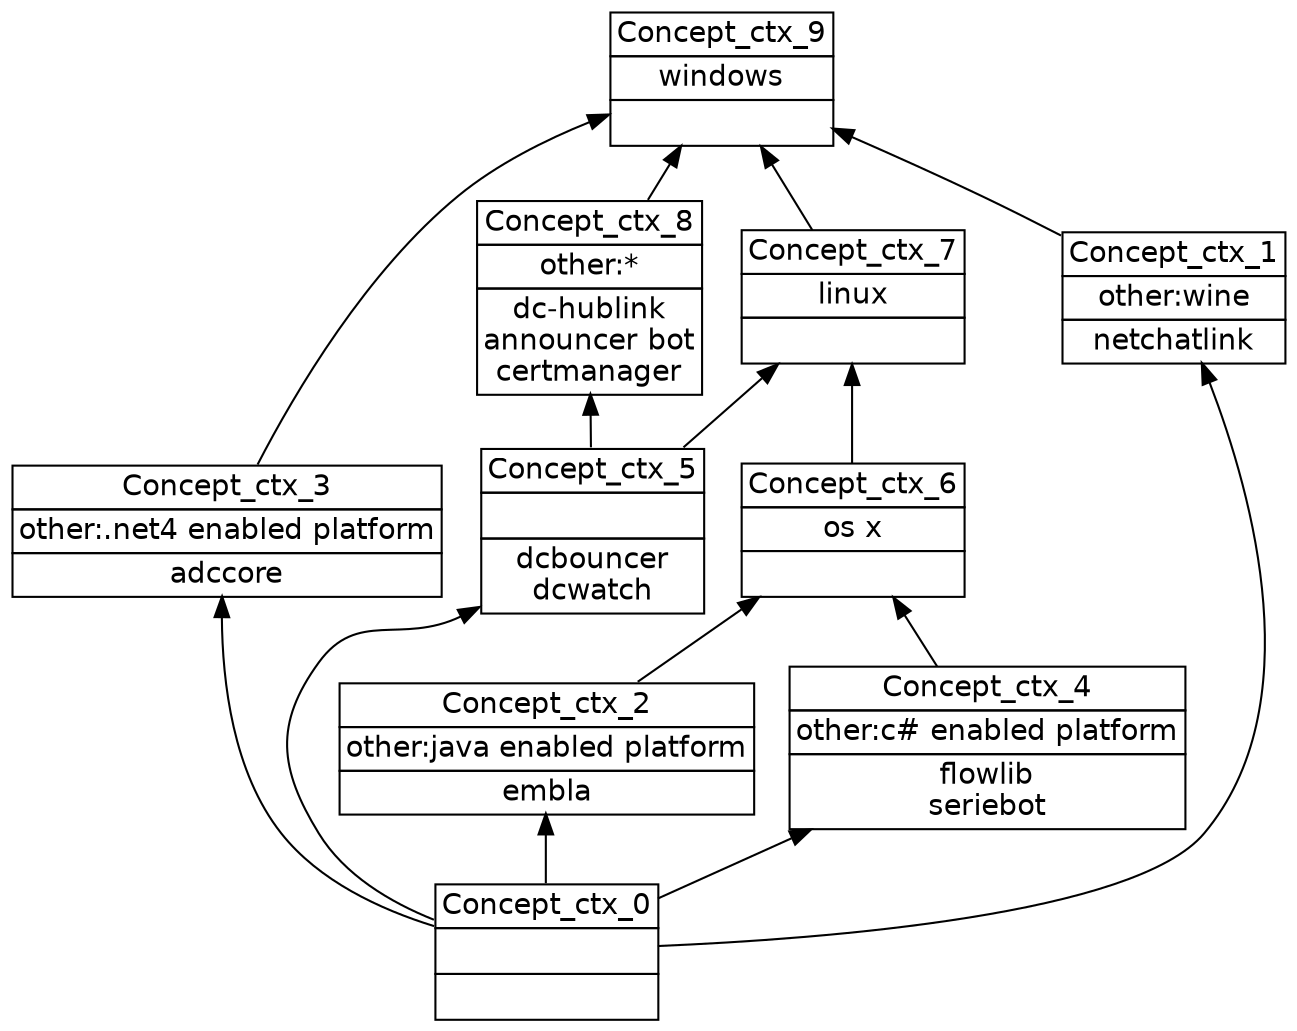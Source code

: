 digraph G { 
	rankdir=BT;
	margin=0;
	node [margin="0.03,0.03",fontname="DejaVu Sans"];
	ranksep=0.3;
	nodesep=0.2;
//graph[label="name:ctx,concept number:10,object number:10,attribute number:8"
0 [shape=none,label=<<table border="0" cellborder="1" cellspacing="0" port="p"><tr><td>Concept_ctx_9</td></tr><tr><td>windows<br/></td></tr><tr><td><br/></td></tr></table>>];
1 [shape=none,label=<<table border="0" cellborder="1" cellspacing="0" port="p"><tr><td>Concept_ctx_7</td></tr><tr><td>linux<br/></td></tr><tr><td><br/></td></tr></table>>];
2 [shape=none,label=<<table border="0" cellborder="1" cellspacing="0" port="p"><tr><td>Concept_ctx_6</td></tr><tr><td>os x<br/></td></tr><tr><td><br/></td></tr></table>>];
3 [shape=none,label=<<table border="0" cellborder="1" cellspacing="0" port="p"><tr><td>Concept_ctx_0</td></tr><tr><td><br/></td></tr><tr><td><br/></td></tr></table>>];
4 [shape=none,label=<<table border="0" cellborder="1" cellspacing="0" port="p"><tr><td>Concept_ctx_3</td></tr><tr><td>other:.net4 enabled platform<br/></td></tr><tr><td>adccore<br/></td></tr></table>>];
5 [shape=none,label=<<table border="0" cellborder="1" cellspacing="0" port="p"><tr><td>Concept_ctx_5</td></tr><tr><td><br/></td></tr><tr><td>dcbouncer<br/>dcwatch<br/></td></tr></table>>];
6 [shape=none,label=<<table border="0" cellborder="1" cellspacing="0" port="p"><tr><td>Concept_ctx_8</td></tr><tr><td>other:*<br/></td></tr><tr><td>dc-hublink<br/>announcer bot<br/>certmanager<br/></td></tr></table>>];
7 [shape=none,label=<<table border="0" cellborder="1" cellspacing="0" port="p"><tr><td>Concept_ctx_2</td></tr><tr><td>other:java enabled platform<br/></td></tr><tr><td>embla<br/></td></tr></table>>];
8 [shape=none,label=<<table border="0" cellborder="1" cellspacing="0" port="p"><tr><td>Concept_ctx_4</td></tr><tr><td>other:c# enabled platform<br/></td></tr><tr><td>flowlib<br/>seriebot<br/></td></tr></table>>];
9 [shape=none,label=<<table border="0" cellborder="1" cellspacing="0" port="p"><tr><td>Concept_ctx_1</td></tr><tr><td>other:wine<br/></td></tr><tr><td>netchatlink<br/></td></tr></table>>];
	1:p -> 0:p
	9:p -> 0:p
	4:p -> 0:p
	6:p -> 0:p
	5:p -> 1:p
	2:p -> 1:p
	7:p -> 2:p
	8:p -> 2:p
	3:p -> 4:p
	3:p -> 5:p
	5:p -> 6:p
	3:p -> 7:p
	3:p -> 8:p
	3:p -> 9:p
}